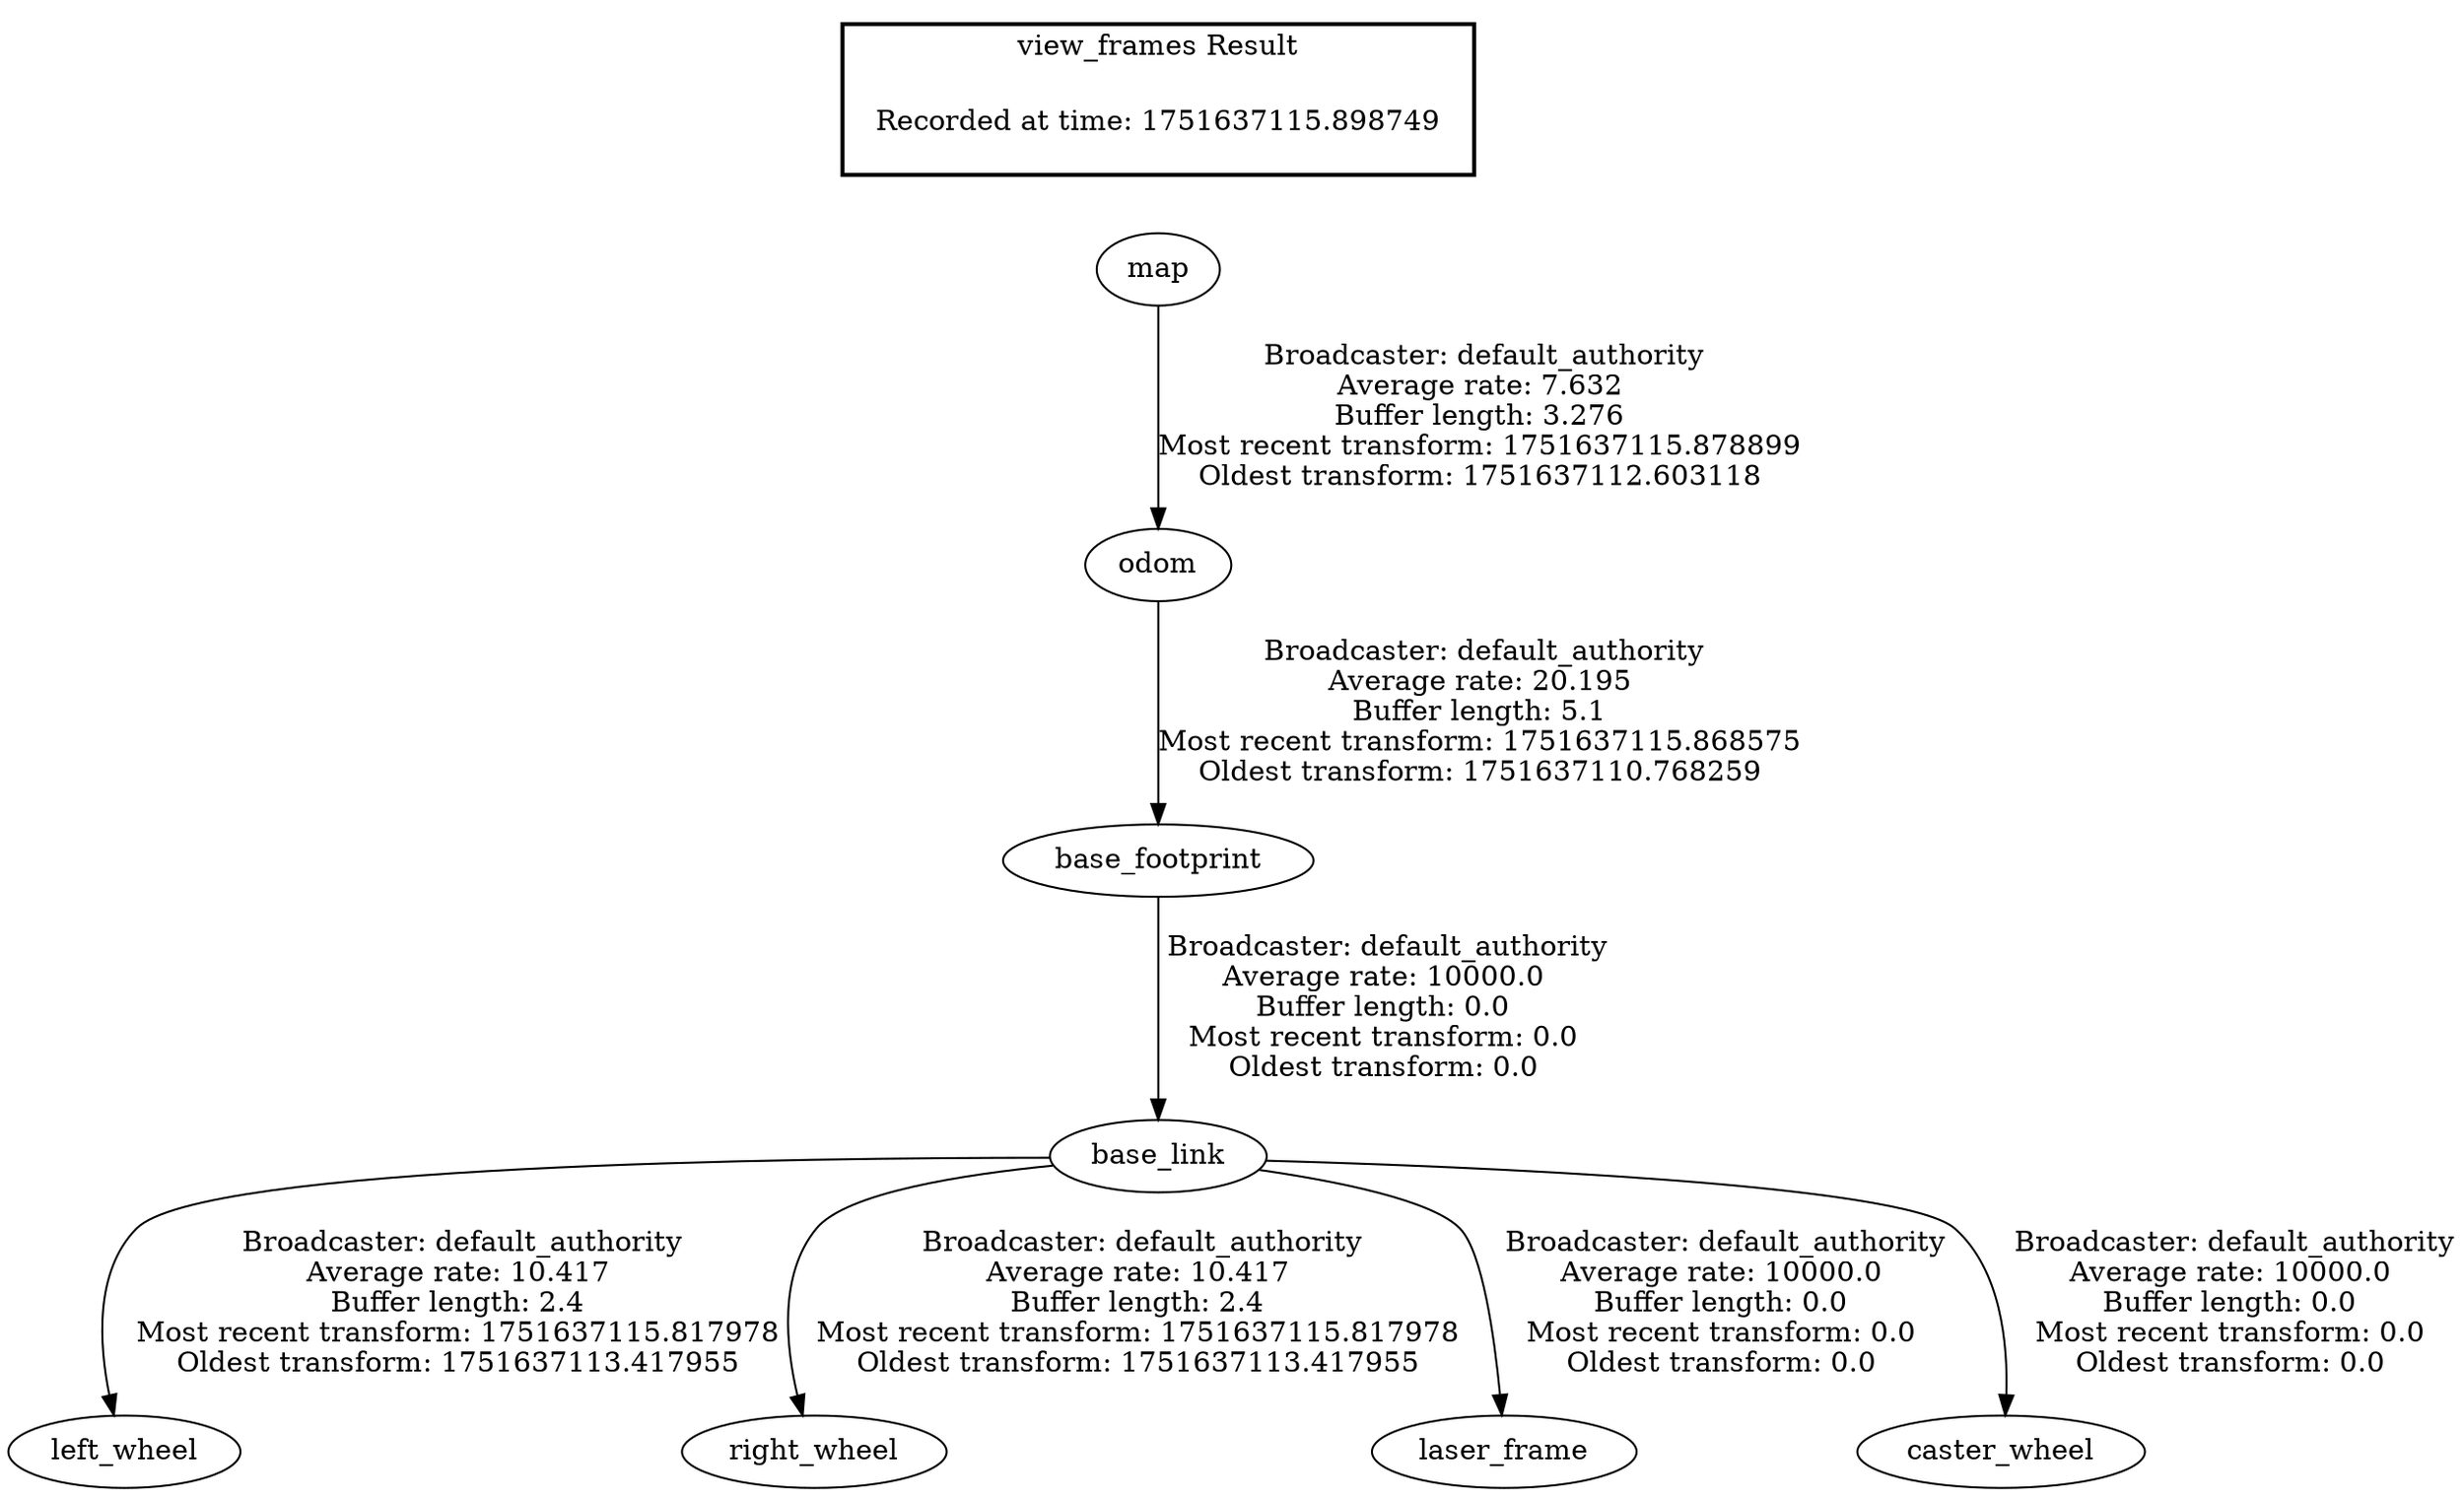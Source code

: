 digraph G {
"odom" -> "base_footprint"[label=" Broadcaster: default_authority\nAverage rate: 20.195\nBuffer length: 5.1\nMost recent transform: 1751637115.868575\nOldest transform: 1751637110.768259\n"];
"map" -> "odom"[label=" Broadcaster: default_authority\nAverage rate: 7.632\nBuffer length: 3.276\nMost recent transform: 1751637115.878899\nOldest transform: 1751637112.603118\n"];
"base_link" -> "left_wheel"[label=" Broadcaster: default_authority\nAverage rate: 10.417\nBuffer length: 2.4\nMost recent transform: 1751637115.817978\nOldest transform: 1751637113.417955\n"];
"base_footprint" -> "base_link"[label=" Broadcaster: default_authority\nAverage rate: 10000.0\nBuffer length: 0.0\nMost recent transform: 0.0\nOldest transform: 0.0\n"];
"base_link" -> "right_wheel"[label=" Broadcaster: default_authority\nAverage rate: 10.417\nBuffer length: 2.4\nMost recent transform: 1751637115.817978\nOldest transform: 1751637113.417955\n"];
"base_link" -> "laser_frame"[label=" Broadcaster: default_authority\nAverage rate: 10000.0\nBuffer length: 0.0\nMost recent transform: 0.0\nOldest transform: 0.0\n"];
"base_link" -> "caster_wheel"[label=" Broadcaster: default_authority\nAverage rate: 10000.0\nBuffer length: 0.0\nMost recent transform: 0.0\nOldest transform: 0.0\n"];
edge [style=invis];
 subgraph cluster_legend { style=bold; color=black; label ="view_frames Result";
"Recorded at time: 1751637115.898749"[ shape=plaintext ] ;
}->"map";
}